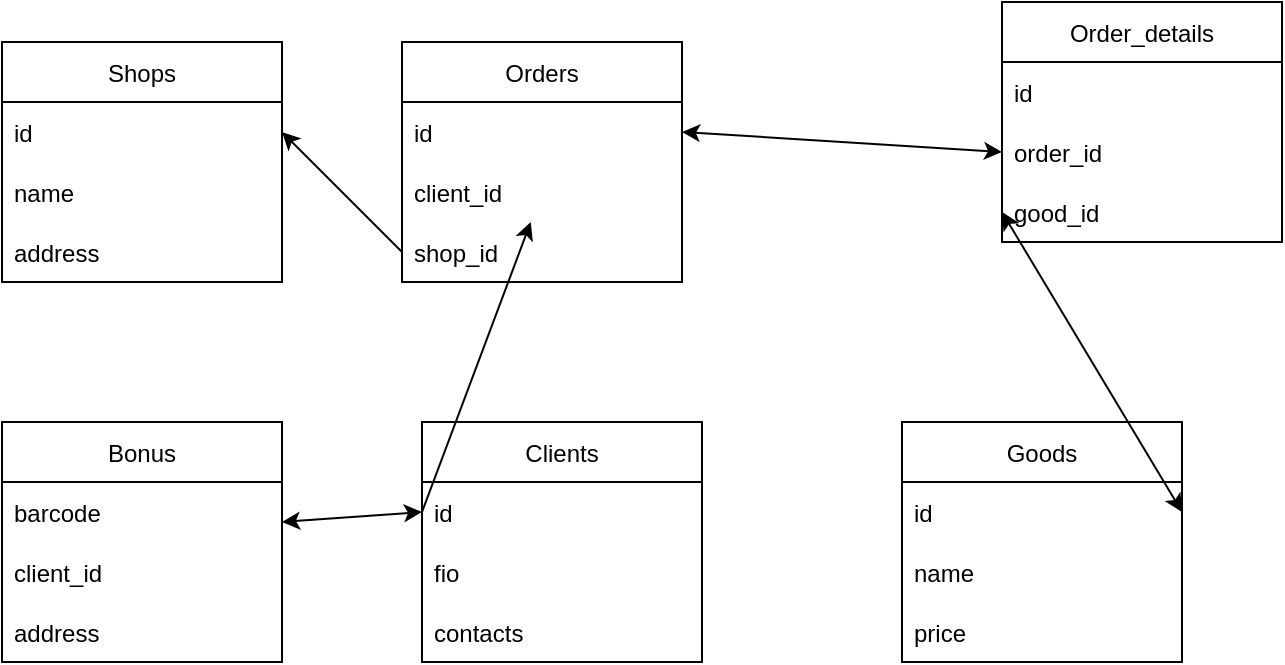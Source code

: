 <mxfile version="18.0.5" type="github">
  <diagram name="Page-1" id="9f46799a-70d6-7492-0946-bef42562c5a5">
    <mxGraphModel dx="868" dy="1303" grid="1" gridSize="10" guides="1" tooltips="1" connect="1" arrows="1" fold="1" page="1" pageScale="1" pageWidth="1100" pageHeight="850" background="none" math="0" shadow="0">
      <root>
        <mxCell id="0" />
        <mxCell id="1" parent="0" />
        <mxCell id="h1il5bZlVumCMVlvCbVb-2" value="Shops" style="swimlane;fontStyle=0;childLayout=stackLayout;horizontal=1;startSize=30;horizontalStack=0;resizeParent=1;resizeParentMax=0;resizeLast=0;collapsible=1;marginBottom=0;" vertex="1" parent="1">
          <mxGeometry x="10" y="10" width="140" height="120" as="geometry" />
        </mxCell>
        <mxCell id="h1il5bZlVumCMVlvCbVb-3" value="id" style="text;strokeColor=none;fillColor=none;align=left;verticalAlign=middle;spacingLeft=4;spacingRight=4;overflow=hidden;points=[[0,0.5],[1,0.5]];portConstraint=eastwest;rotatable=0;" vertex="1" parent="h1il5bZlVumCMVlvCbVb-2">
          <mxGeometry y="30" width="140" height="30" as="geometry" />
        </mxCell>
        <mxCell id="h1il5bZlVumCMVlvCbVb-4" value="name" style="text;strokeColor=none;fillColor=none;align=left;verticalAlign=middle;spacingLeft=4;spacingRight=4;overflow=hidden;points=[[0,0.5],[1,0.5]];portConstraint=eastwest;rotatable=0;" vertex="1" parent="h1il5bZlVumCMVlvCbVb-2">
          <mxGeometry y="60" width="140" height="30" as="geometry" />
        </mxCell>
        <mxCell id="h1il5bZlVumCMVlvCbVb-5" value="address" style="text;strokeColor=none;fillColor=none;align=left;verticalAlign=middle;spacingLeft=4;spacingRight=4;overflow=hidden;points=[[0,0.5],[1,0.5]];portConstraint=eastwest;rotatable=0;" vertex="1" parent="h1il5bZlVumCMVlvCbVb-2">
          <mxGeometry y="90" width="140" height="30" as="geometry" />
        </mxCell>
        <mxCell id="h1il5bZlVumCMVlvCbVb-6" value="Goods" style="swimlane;fontStyle=0;childLayout=stackLayout;horizontal=1;startSize=30;horizontalStack=0;resizeParent=1;resizeParentMax=0;resizeLast=0;collapsible=1;marginBottom=0;" vertex="1" parent="1">
          <mxGeometry x="460" y="200" width="140" height="120" as="geometry" />
        </mxCell>
        <mxCell id="h1il5bZlVumCMVlvCbVb-7" value="id" style="text;strokeColor=none;fillColor=none;align=left;verticalAlign=middle;spacingLeft=4;spacingRight=4;overflow=hidden;points=[[0,0.5],[1,0.5]];portConstraint=eastwest;rotatable=0;" vertex="1" parent="h1il5bZlVumCMVlvCbVb-6">
          <mxGeometry y="30" width="140" height="30" as="geometry" />
        </mxCell>
        <mxCell id="h1il5bZlVumCMVlvCbVb-8" value="name" style="text;strokeColor=none;fillColor=none;align=left;verticalAlign=middle;spacingLeft=4;spacingRight=4;overflow=hidden;points=[[0,0.5],[1,0.5]];portConstraint=eastwest;rotatable=0;" vertex="1" parent="h1il5bZlVumCMVlvCbVb-6">
          <mxGeometry y="60" width="140" height="30" as="geometry" />
        </mxCell>
        <mxCell id="h1il5bZlVumCMVlvCbVb-9" value="price" style="text;strokeColor=none;fillColor=none;align=left;verticalAlign=middle;spacingLeft=4;spacingRight=4;overflow=hidden;points=[[0,0.5],[1,0.5]];portConstraint=eastwest;rotatable=0;" vertex="1" parent="h1il5bZlVumCMVlvCbVb-6">
          <mxGeometry y="90" width="140" height="30" as="geometry" />
        </mxCell>
        <mxCell id="h1il5bZlVumCMVlvCbVb-10" value="Clients" style="swimlane;fontStyle=0;childLayout=stackLayout;horizontal=1;startSize=30;horizontalStack=0;resizeParent=1;resizeParentMax=0;resizeLast=0;collapsible=1;marginBottom=0;" vertex="1" parent="1">
          <mxGeometry x="220" y="200" width="140" height="120" as="geometry" />
        </mxCell>
        <mxCell id="h1il5bZlVumCMVlvCbVb-11" value="id" style="text;strokeColor=none;fillColor=none;align=left;verticalAlign=middle;spacingLeft=4;spacingRight=4;overflow=hidden;points=[[0,0.5],[1,0.5]];portConstraint=eastwest;rotatable=0;" vertex="1" parent="h1il5bZlVumCMVlvCbVb-10">
          <mxGeometry y="30" width="140" height="30" as="geometry" />
        </mxCell>
        <mxCell id="h1il5bZlVumCMVlvCbVb-12" value="fio" style="text;strokeColor=none;fillColor=none;align=left;verticalAlign=middle;spacingLeft=4;spacingRight=4;overflow=hidden;points=[[0,0.5],[1,0.5]];portConstraint=eastwest;rotatable=0;" vertex="1" parent="h1il5bZlVumCMVlvCbVb-10">
          <mxGeometry y="60" width="140" height="30" as="geometry" />
        </mxCell>
        <mxCell id="h1il5bZlVumCMVlvCbVb-13" value="contacts" style="text;strokeColor=none;fillColor=none;align=left;verticalAlign=middle;spacingLeft=4;spacingRight=4;overflow=hidden;points=[[0,0.5],[1,0.5]];portConstraint=eastwest;rotatable=0;" vertex="1" parent="h1il5bZlVumCMVlvCbVb-10">
          <mxGeometry y="90" width="140" height="30" as="geometry" />
        </mxCell>
        <mxCell id="h1il5bZlVumCMVlvCbVb-14" value="Orders" style="swimlane;fontStyle=0;childLayout=stackLayout;horizontal=1;startSize=30;horizontalStack=0;resizeParent=1;resizeParentMax=0;resizeLast=0;collapsible=1;marginBottom=0;" vertex="1" parent="1">
          <mxGeometry x="210" y="10" width="140" height="120" as="geometry" />
        </mxCell>
        <mxCell id="h1il5bZlVumCMVlvCbVb-15" value="id" style="text;strokeColor=none;fillColor=none;align=left;verticalAlign=middle;spacingLeft=4;spacingRight=4;overflow=hidden;points=[[0,0.5],[1,0.5]];portConstraint=eastwest;rotatable=0;" vertex="1" parent="h1il5bZlVumCMVlvCbVb-14">
          <mxGeometry y="30" width="140" height="30" as="geometry" />
        </mxCell>
        <mxCell id="h1il5bZlVumCMVlvCbVb-16" value="client_id" style="text;strokeColor=none;fillColor=none;align=left;verticalAlign=middle;spacingLeft=4;spacingRight=4;overflow=hidden;points=[[0,0.5],[1,0.5]];portConstraint=eastwest;rotatable=0;" vertex="1" parent="h1il5bZlVumCMVlvCbVb-14">
          <mxGeometry y="60" width="140" height="30" as="geometry" />
        </mxCell>
        <mxCell id="h1il5bZlVumCMVlvCbVb-17" value="shop_id" style="text;strokeColor=none;fillColor=none;align=left;verticalAlign=middle;spacingLeft=4;spacingRight=4;overflow=hidden;points=[[0,0.5],[1,0.5]];portConstraint=eastwest;rotatable=0;" vertex="1" parent="h1il5bZlVumCMVlvCbVb-14">
          <mxGeometry y="90" width="140" height="30" as="geometry" />
        </mxCell>
        <mxCell id="h1il5bZlVumCMVlvCbVb-18" value="Order_details" style="swimlane;fontStyle=0;childLayout=stackLayout;horizontal=1;startSize=30;horizontalStack=0;resizeParent=1;resizeParentMax=0;resizeLast=0;collapsible=1;marginBottom=0;" vertex="1" parent="1">
          <mxGeometry x="510" y="-10" width="140" height="120" as="geometry" />
        </mxCell>
        <mxCell id="h1il5bZlVumCMVlvCbVb-19" value="id" style="text;strokeColor=none;fillColor=none;align=left;verticalAlign=middle;spacingLeft=4;spacingRight=4;overflow=hidden;points=[[0,0.5],[1,0.5]];portConstraint=eastwest;rotatable=0;" vertex="1" parent="h1il5bZlVumCMVlvCbVb-18">
          <mxGeometry y="30" width="140" height="30" as="geometry" />
        </mxCell>
        <mxCell id="h1il5bZlVumCMVlvCbVb-20" value="order_id" style="text;strokeColor=none;fillColor=none;align=left;verticalAlign=middle;spacingLeft=4;spacingRight=4;overflow=hidden;points=[[0,0.5],[1,0.5]];portConstraint=eastwest;rotatable=0;" vertex="1" parent="h1il5bZlVumCMVlvCbVb-18">
          <mxGeometry y="60" width="140" height="30" as="geometry" />
        </mxCell>
        <mxCell id="h1il5bZlVumCMVlvCbVb-21" value="good_id" style="text;strokeColor=none;fillColor=none;align=left;verticalAlign=middle;spacingLeft=4;spacingRight=4;overflow=hidden;points=[[0,0.5],[1,0.5]];portConstraint=eastwest;rotatable=0;" vertex="1" parent="h1il5bZlVumCMVlvCbVb-18">
          <mxGeometry y="90" width="140" height="30" as="geometry" />
        </mxCell>
        <mxCell id="h1il5bZlVumCMVlvCbVb-25" value="" style="endArrow=classic;html=1;rounded=0;exitX=0;exitY=0.5;exitDx=0;exitDy=0;entryX=1;entryY=0.5;entryDx=0;entryDy=0;" edge="1" parent="1" source="h1il5bZlVumCMVlvCbVb-17" target="h1il5bZlVumCMVlvCbVb-3">
          <mxGeometry width="50" height="50" relative="1" as="geometry">
            <mxPoint x="310" y="260" as="sourcePoint" />
            <mxPoint x="160" y="50" as="targetPoint" />
            <Array as="points" />
          </mxGeometry>
        </mxCell>
        <mxCell id="h1il5bZlVumCMVlvCbVb-26" value="" style="endArrow=classic;html=1;rounded=0;exitX=0;exitY=0.5;exitDx=0;exitDy=0;" edge="1" parent="1" source="h1il5bZlVumCMVlvCbVb-11" target="h1il5bZlVumCMVlvCbVb-16">
          <mxGeometry width="50" height="50" relative="1" as="geometry">
            <mxPoint x="310" y="260" as="sourcePoint" />
            <mxPoint x="360" y="210" as="targetPoint" />
          </mxGeometry>
        </mxCell>
        <mxCell id="h1il5bZlVumCMVlvCbVb-28" value="" style="endArrow=classic;startArrow=classic;html=1;rounded=0;entryX=0;entryY=0.5;entryDx=0;entryDy=0;exitX=1;exitY=0.5;exitDx=0;exitDy=0;" edge="1" parent="1" source="h1il5bZlVumCMVlvCbVb-7" target="h1il5bZlVumCMVlvCbVb-21">
          <mxGeometry width="50" height="50" relative="1" as="geometry">
            <mxPoint x="310" y="260" as="sourcePoint" />
            <mxPoint x="360" y="210" as="targetPoint" />
          </mxGeometry>
        </mxCell>
        <mxCell id="h1il5bZlVumCMVlvCbVb-29" value="" style="endArrow=classic;startArrow=classic;html=1;rounded=0;entryX=0;entryY=0.5;entryDx=0;entryDy=0;exitX=1;exitY=0.5;exitDx=0;exitDy=0;" edge="1" parent="1" source="h1il5bZlVumCMVlvCbVb-15" target="h1il5bZlVumCMVlvCbVb-20">
          <mxGeometry width="50" height="50" relative="1" as="geometry">
            <mxPoint x="310" y="260" as="sourcePoint" />
            <mxPoint x="360" y="210" as="targetPoint" />
          </mxGeometry>
        </mxCell>
        <mxCell id="h1il5bZlVumCMVlvCbVb-30" value="Bonus" style="swimlane;fontStyle=0;childLayout=stackLayout;horizontal=1;startSize=30;horizontalStack=0;resizeParent=1;resizeParentMax=0;resizeLast=0;collapsible=1;marginBottom=0;" vertex="1" parent="1">
          <mxGeometry x="10" y="200" width="140" height="120" as="geometry" />
        </mxCell>
        <mxCell id="h1il5bZlVumCMVlvCbVb-31" value="barcode" style="text;strokeColor=none;fillColor=none;align=left;verticalAlign=middle;spacingLeft=4;spacingRight=4;overflow=hidden;points=[[0,0.5],[1,0.5]];portConstraint=eastwest;rotatable=0;" vertex="1" parent="h1il5bZlVumCMVlvCbVb-30">
          <mxGeometry y="30" width="140" height="30" as="geometry" />
        </mxCell>
        <mxCell id="h1il5bZlVumCMVlvCbVb-32" value="client_id" style="text;strokeColor=none;fillColor=none;align=left;verticalAlign=middle;spacingLeft=4;spacingRight=4;overflow=hidden;points=[[0,0.5],[1,0.5]];portConstraint=eastwest;rotatable=0;" vertex="1" parent="h1il5bZlVumCMVlvCbVb-30">
          <mxGeometry y="60" width="140" height="30" as="geometry" />
        </mxCell>
        <mxCell id="h1il5bZlVumCMVlvCbVb-33" value="address" style="text;strokeColor=none;fillColor=none;align=left;verticalAlign=middle;spacingLeft=4;spacingRight=4;overflow=hidden;points=[[0,0.5],[1,0.5]];portConstraint=eastwest;rotatable=0;" vertex="1" parent="h1il5bZlVumCMVlvCbVb-30">
          <mxGeometry y="90" width="140" height="30" as="geometry" />
        </mxCell>
        <mxCell id="h1il5bZlVumCMVlvCbVb-34" value="" style="endArrow=classic;startArrow=classic;html=1;rounded=0;entryX=0;entryY=0.5;entryDx=0;entryDy=0;" edge="1" parent="1" target="h1il5bZlVumCMVlvCbVb-11">
          <mxGeometry width="50" height="50" relative="1" as="geometry">
            <mxPoint x="150" y="250" as="sourcePoint" />
            <mxPoint x="300" y="260" as="targetPoint" />
          </mxGeometry>
        </mxCell>
      </root>
    </mxGraphModel>
  </diagram>
</mxfile>
